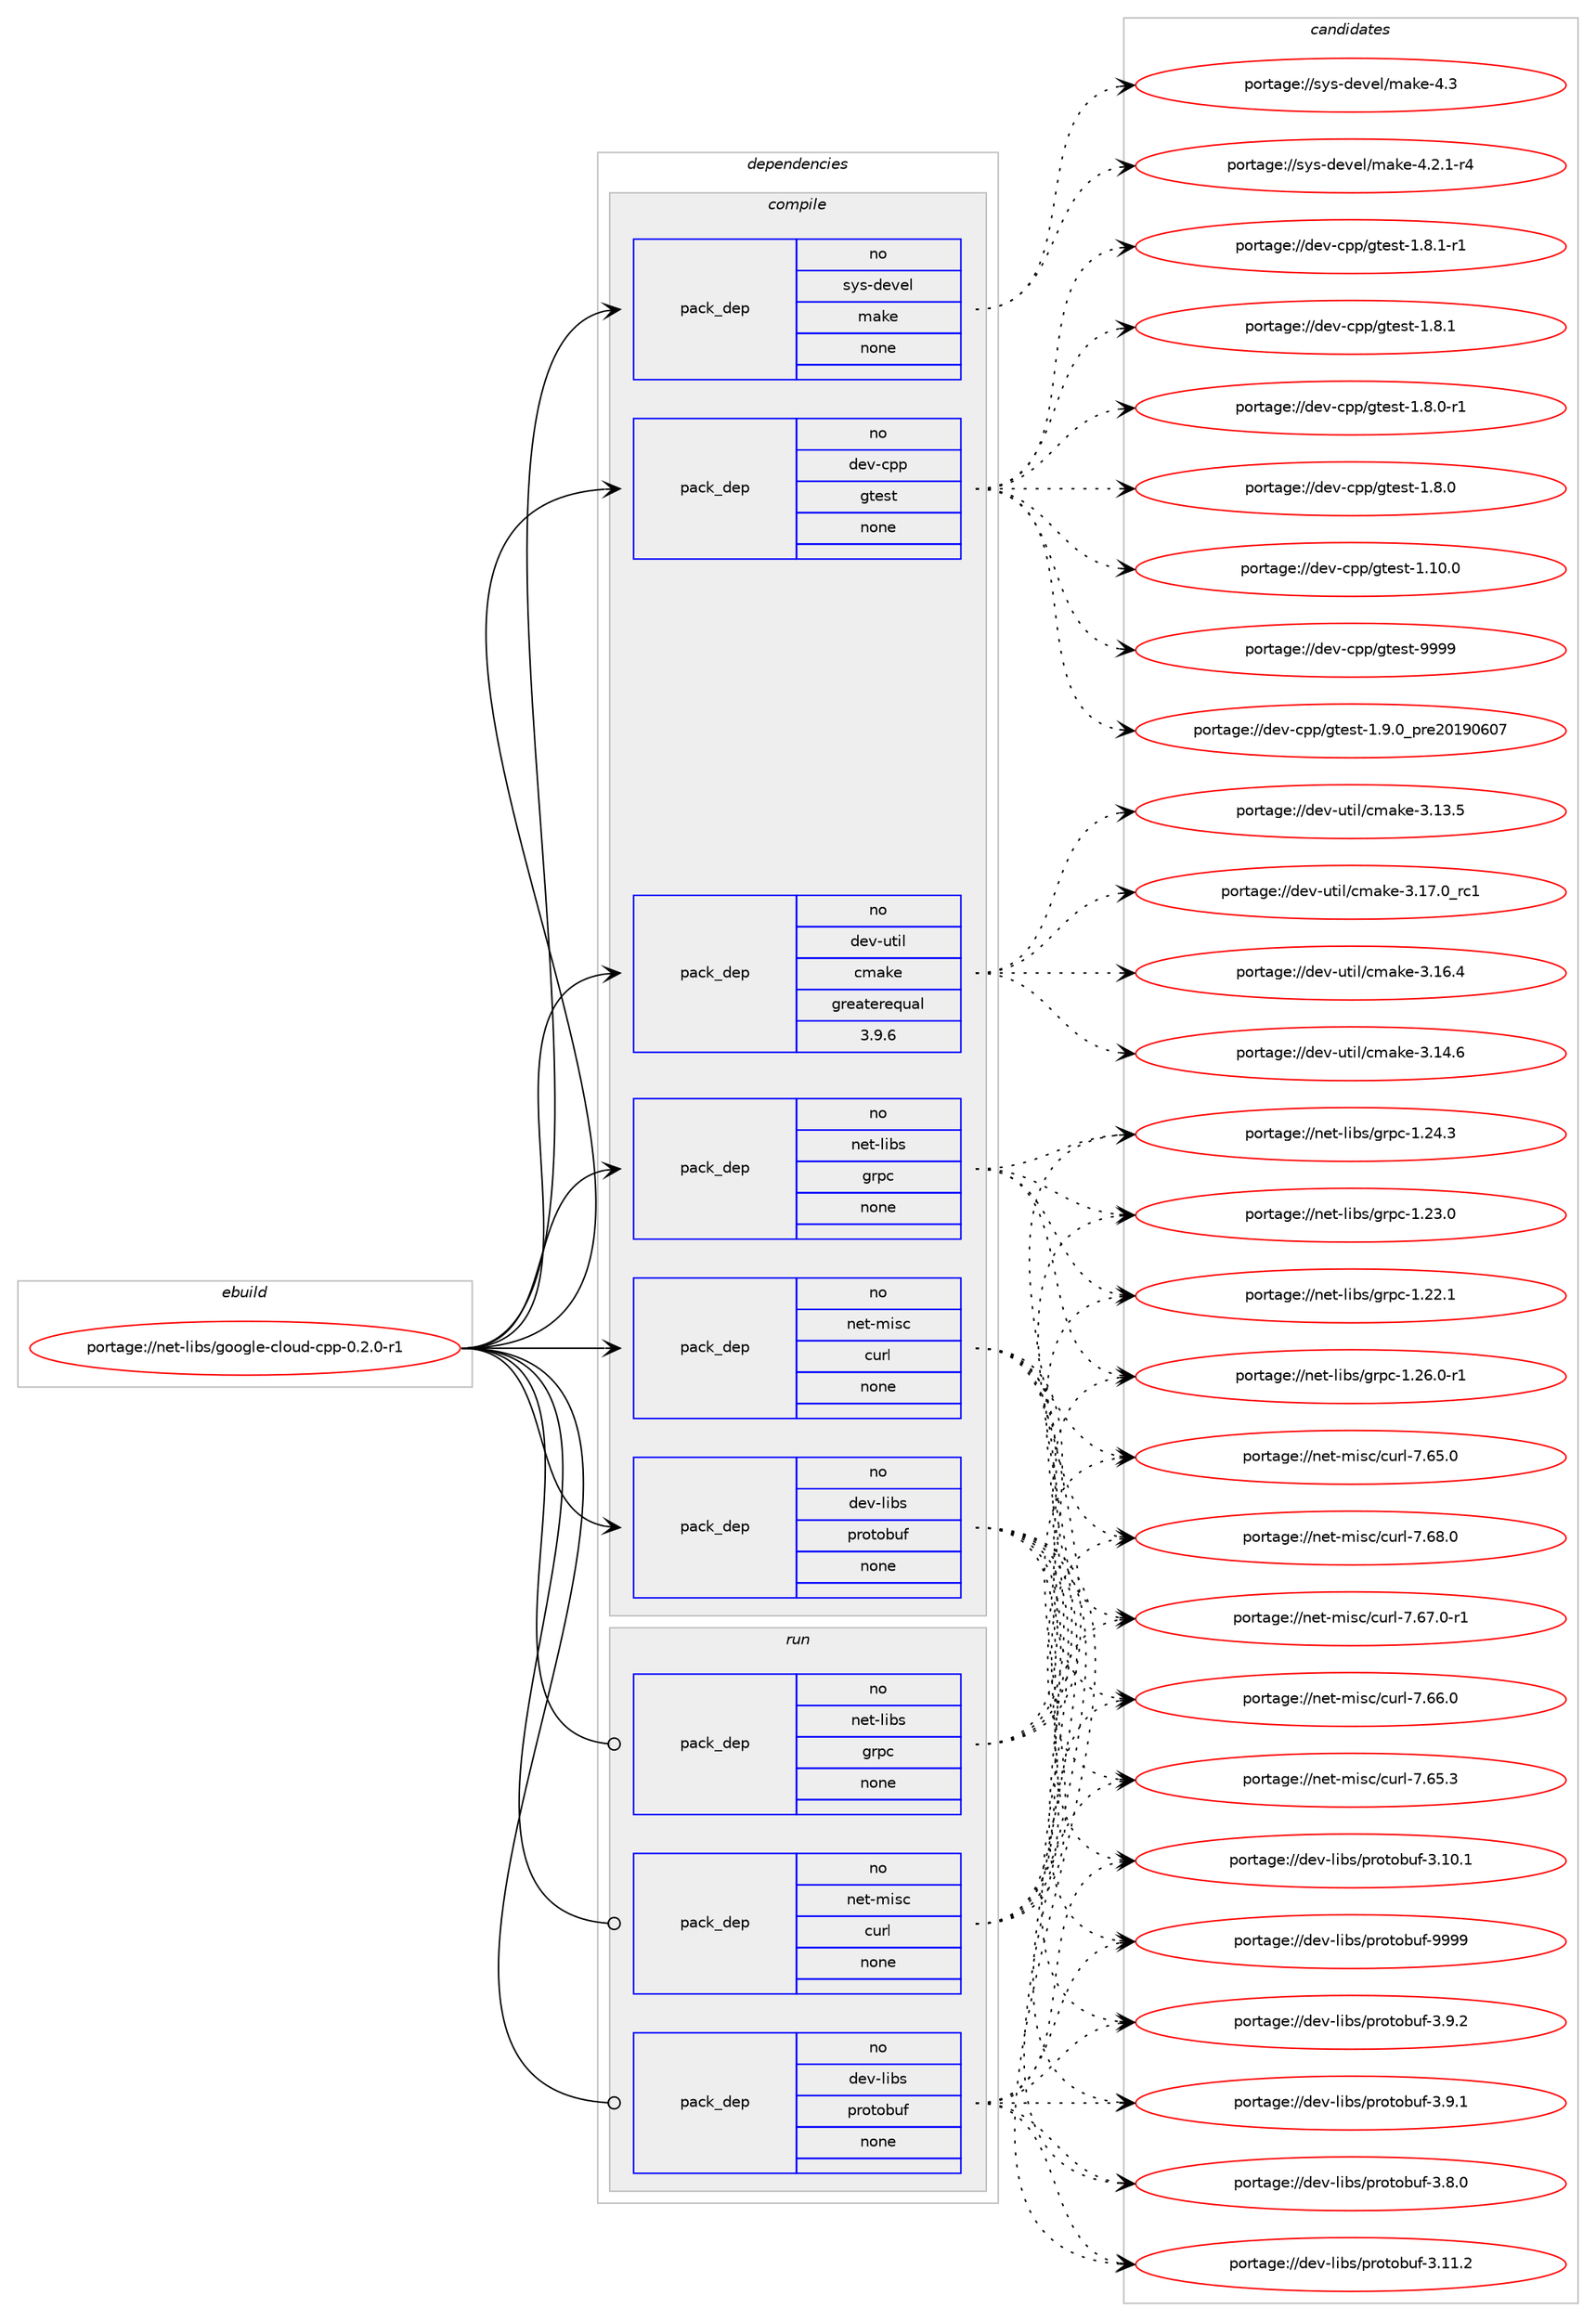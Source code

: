 digraph prolog {

# *************
# Graph options
# *************

newrank=true;
concentrate=true;
compound=true;
graph [rankdir=LR,fontname=Helvetica,fontsize=10,ranksep=1.5];#, ranksep=2.5, nodesep=0.2];
edge  [arrowhead=vee];
node  [fontname=Helvetica,fontsize=10];

# **********
# The ebuild
# **********

subgraph cluster_leftcol {
color=gray;
rank=same;
label=<<i>ebuild</i>>;
id [label="portage://net-libs/google-cloud-cpp-0.2.0-r1", color=red, width=4, href="../net-libs/google-cloud-cpp-0.2.0-r1.svg"];
}

# ****************
# The dependencies
# ****************

subgraph cluster_midcol {
color=gray;
label=<<i>dependencies</i>>;
subgraph cluster_compile {
fillcolor="#eeeeee";
style=filled;
label=<<i>compile</i>>;
subgraph pack62794 {
dependency81629 [label=<<TABLE BORDER="0" CELLBORDER="1" CELLSPACING="0" CELLPADDING="4" WIDTH="220"><TR><TD ROWSPAN="6" CELLPADDING="30">pack_dep</TD></TR><TR><TD WIDTH="110">no</TD></TR><TR><TD>dev-cpp</TD></TR><TR><TD>gtest</TD></TR><TR><TD>none</TD></TR><TR><TD></TD></TR></TABLE>>, shape=none, color=blue];
}
id:e -> dependency81629:w [weight=20,style="solid",arrowhead="vee"];
subgraph pack62795 {
dependency81630 [label=<<TABLE BORDER="0" CELLBORDER="1" CELLSPACING="0" CELLPADDING="4" WIDTH="220"><TR><TD ROWSPAN="6" CELLPADDING="30">pack_dep</TD></TR><TR><TD WIDTH="110">no</TD></TR><TR><TD>dev-libs</TD></TR><TR><TD>protobuf</TD></TR><TR><TD>none</TD></TR><TR><TD></TD></TR></TABLE>>, shape=none, color=blue];
}
id:e -> dependency81630:w [weight=20,style="solid",arrowhead="vee"];
subgraph pack62796 {
dependency81631 [label=<<TABLE BORDER="0" CELLBORDER="1" CELLSPACING="0" CELLPADDING="4" WIDTH="220"><TR><TD ROWSPAN="6" CELLPADDING="30">pack_dep</TD></TR><TR><TD WIDTH="110">no</TD></TR><TR><TD>dev-util</TD></TR><TR><TD>cmake</TD></TR><TR><TD>greaterequal</TD></TR><TR><TD>3.9.6</TD></TR></TABLE>>, shape=none, color=blue];
}
id:e -> dependency81631:w [weight=20,style="solid",arrowhead="vee"];
subgraph pack62797 {
dependency81632 [label=<<TABLE BORDER="0" CELLBORDER="1" CELLSPACING="0" CELLPADDING="4" WIDTH="220"><TR><TD ROWSPAN="6" CELLPADDING="30">pack_dep</TD></TR><TR><TD WIDTH="110">no</TD></TR><TR><TD>net-libs</TD></TR><TR><TD>grpc</TD></TR><TR><TD>none</TD></TR><TR><TD></TD></TR></TABLE>>, shape=none, color=blue];
}
id:e -> dependency81632:w [weight=20,style="solid",arrowhead="vee"];
subgraph pack62798 {
dependency81633 [label=<<TABLE BORDER="0" CELLBORDER="1" CELLSPACING="0" CELLPADDING="4" WIDTH="220"><TR><TD ROWSPAN="6" CELLPADDING="30">pack_dep</TD></TR><TR><TD WIDTH="110">no</TD></TR><TR><TD>net-misc</TD></TR><TR><TD>curl</TD></TR><TR><TD>none</TD></TR><TR><TD></TD></TR></TABLE>>, shape=none, color=blue];
}
id:e -> dependency81633:w [weight=20,style="solid",arrowhead="vee"];
subgraph pack62799 {
dependency81634 [label=<<TABLE BORDER="0" CELLBORDER="1" CELLSPACING="0" CELLPADDING="4" WIDTH="220"><TR><TD ROWSPAN="6" CELLPADDING="30">pack_dep</TD></TR><TR><TD WIDTH="110">no</TD></TR><TR><TD>sys-devel</TD></TR><TR><TD>make</TD></TR><TR><TD>none</TD></TR><TR><TD></TD></TR></TABLE>>, shape=none, color=blue];
}
id:e -> dependency81634:w [weight=20,style="solid",arrowhead="vee"];
}
subgraph cluster_compileandrun {
fillcolor="#eeeeee";
style=filled;
label=<<i>compile and run</i>>;
}
subgraph cluster_run {
fillcolor="#eeeeee";
style=filled;
label=<<i>run</i>>;
subgraph pack62800 {
dependency81635 [label=<<TABLE BORDER="0" CELLBORDER="1" CELLSPACING="0" CELLPADDING="4" WIDTH="220"><TR><TD ROWSPAN="6" CELLPADDING="30">pack_dep</TD></TR><TR><TD WIDTH="110">no</TD></TR><TR><TD>dev-libs</TD></TR><TR><TD>protobuf</TD></TR><TR><TD>none</TD></TR><TR><TD></TD></TR></TABLE>>, shape=none, color=blue];
}
id:e -> dependency81635:w [weight=20,style="solid",arrowhead="odot"];
subgraph pack62801 {
dependency81636 [label=<<TABLE BORDER="0" CELLBORDER="1" CELLSPACING="0" CELLPADDING="4" WIDTH="220"><TR><TD ROWSPAN="6" CELLPADDING="30">pack_dep</TD></TR><TR><TD WIDTH="110">no</TD></TR><TR><TD>net-libs</TD></TR><TR><TD>grpc</TD></TR><TR><TD>none</TD></TR><TR><TD></TD></TR></TABLE>>, shape=none, color=blue];
}
id:e -> dependency81636:w [weight=20,style="solid",arrowhead="odot"];
subgraph pack62802 {
dependency81637 [label=<<TABLE BORDER="0" CELLBORDER="1" CELLSPACING="0" CELLPADDING="4" WIDTH="220"><TR><TD ROWSPAN="6" CELLPADDING="30">pack_dep</TD></TR><TR><TD WIDTH="110">no</TD></TR><TR><TD>net-misc</TD></TR><TR><TD>curl</TD></TR><TR><TD>none</TD></TR><TR><TD></TD></TR></TABLE>>, shape=none, color=blue];
}
id:e -> dependency81637:w [weight=20,style="solid",arrowhead="odot"];
}
}

# **************
# The candidates
# **************

subgraph cluster_choices {
rank=same;
color=gray;
label=<<i>candidates</i>>;

subgraph choice62794 {
color=black;
nodesep=1;
choice1001011184599112112471031161011151164557575757 [label="portage://dev-cpp/gtest-9999", color=red, width=4,href="../dev-cpp/gtest-9999.svg"];
choice100101118459911211247103116101115116454946574648951121141015048495748544855 [label="portage://dev-cpp/gtest-1.9.0_pre20190607", color=red, width=4,href="../dev-cpp/gtest-1.9.0_pre20190607.svg"];
choice1001011184599112112471031161011151164549465646494511449 [label="portage://dev-cpp/gtest-1.8.1-r1", color=red, width=4,href="../dev-cpp/gtest-1.8.1-r1.svg"];
choice100101118459911211247103116101115116454946564649 [label="portage://dev-cpp/gtest-1.8.1", color=red, width=4,href="../dev-cpp/gtest-1.8.1.svg"];
choice1001011184599112112471031161011151164549465646484511449 [label="portage://dev-cpp/gtest-1.8.0-r1", color=red, width=4,href="../dev-cpp/gtest-1.8.0-r1.svg"];
choice100101118459911211247103116101115116454946564648 [label="portage://dev-cpp/gtest-1.8.0", color=red, width=4,href="../dev-cpp/gtest-1.8.0.svg"];
choice10010111845991121124710311610111511645494649484648 [label="portage://dev-cpp/gtest-1.10.0", color=red, width=4,href="../dev-cpp/gtest-1.10.0.svg"];
dependency81629:e -> choice1001011184599112112471031161011151164557575757:w [style=dotted,weight="100"];
dependency81629:e -> choice100101118459911211247103116101115116454946574648951121141015048495748544855:w [style=dotted,weight="100"];
dependency81629:e -> choice1001011184599112112471031161011151164549465646494511449:w [style=dotted,weight="100"];
dependency81629:e -> choice100101118459911211247103116101115116454946564649:w [style=dotted,weight="100"];
dependency81629:e -> choice1001011184599112112471031161011151164549465646484511449:w [style=dotted,weight="100"];
dependency81629:e -> choice100101118459911211247103116101115116454946564648:w [style=dotted,weight="100"];
dependency81629:e -> choice10010111845991121124710311610111511645494649484648:w [style=dotted,weight="100"];
}
subgraph choice62795 {
color=black;
nodesep=1;
choice100101118451081059811547112114111116111981171024557575757 [label="portage://dev-libs/protobuf-9999", color=red, width=4,href="../dev-libs/protobuf-9999.svg"];
choice10010111845108105981154711211411111611198117102455146574650 [label="portage://dev-libs/protobuf-3.9.2", color=red, width=4,href="../dev-libs/protobuf-3.9.2.svg"];
choice10010111845108105981154711211411111611198117102455146574649 [label="portage://dev-libs/protobuf-3.9.1", color=red, width=4,href="../dev-libs/protobuf-3.9.1.svg"];
choice10010111845108105981154711211411111611198117102455146564648 [label="portage://dev-libs/protobuf-3.8.0", color=red, width=4,href="../dev-libs/protobuf-3.8.0.svg"];
choice1001011184510810598115471121141111161119811710245514649494650 [label="portage://dev-libs/protobuf-3.11.2", color=red, width=4,href="../dev-libs/protobuf-3.11.2.svg"];
choice1001011184510810598115471121141111161119811710245514649484649 [label="portage://dev-libs/protobuf-3.10.1", color=red, width=4,href="../dev-libs/protobuf-3.10.1.svg"];
dependency81630:e -> choice100101118451081059811547112114111116111981171024557575757:w [style=dotted,weight="100"];
dependency81630:e -> choice10010111845108105981154711211411111611198117102455146574650:w [style=dotted,weight="100"];
dependency81630:e -> choice10010111845108105981154711211411111611198117102455146574649:w [style=dotted,weight="100"];
dependency81630:e -> choice10010111845108105981154711211411111611198117102455146564648:w [style=dotted,weight="100"];
dependency81630:e -> choice1001011184510810598115471121141111161119811710245514649494650:w [style=dotted,weight="100"];
dependency81630:e -> choice1001011184510810598115471121141111161119811710245514649484649:w [style=dotted,weight="100"];
}
subgraph choice62796 {
color=black;
nodesep=1;
choice1001011184511711610510847991099710710145514649554648951149949 [label="portage://dev-util/cmake-3.17.0_rc1", color=red, width=4,href="../dev-util/cmake-3.17.0_rc1.svg"];
choice1001011184511711610510847991099710710145514649544652 [label="portage://dev-util/cmake-3.16.4", color=red, width=4,href="../dev-util/cmake-3.16.4.svg"];
choice1001011184511711610510847991099710710145514649524654 [label="portage://dev-util/cmake-3.14.6", color=red, width=4,href="../dev-util/cmake-3.14.6.svg"];
choice1001011184511711610510847991099710710145514649514653 [label="portage://dev-util/cmake-3.13.5", color=red, width=4,href="../dev-util/cmake-3.13.5.svg"];
dependency81631:e -> choice1001011184511711610510847991099710710145514649554648951149949:w [style=dotted,weight="100"];
dependency81631:e -> choice1001011184511711610510847991099710710145514649544652:w [style=dotted,weight="100"];
dependency81631:e -> choice1001011184511711610510847991099710710145514649524654:w [style=dotted,weight="100"];
dependency81631:e -> choice1001011184511711610510847991099710710145514649514653:w [style=dotted,weight="100"];
}
subgraph choice62797 {
color=black;
nodesep=1;
choice11010111645108105981154710311411299454946505446484511449 [label="portage://net-libs/grpc-1.26.0-r1", color=red, width=4,href="../net-libs/grpc-1.26.0-r1.svg"];
choice1101011164510810598115471031141129945494650524651 [label="portage://net-libs/grpc-1.24.3", color=red, width=4,href="../net-libs/grpc-1.24.3.svg"];
choice1101011164510810598115471031141129945494650514648 [label="portage://net-libs/grpc-1.23.0", color=red, width=4,href="../net-libs/grpc-1.23.0.svg"];
choice1101011164510810598115471031141129945494650504649 [label="portage://net-libs/grpc-1.22.1", color=red, width=4,href="../net-libs/grpc-1.22.1.svg"];
dependency81632:e -> choice11010111645108105981154710311411299454946505446484511449:w [style=dotted,weight="100"];
dependency81632:e -> choice1101011164510810598115471031141129945494650524651:w [style=dotted,weight="100"];
dependency81632:e -> choice1101011164510810598115471031141129945494650514648:w [style=dotted,weight="100"];
dependency81632:e -> choice1101011164510810598115471031141129945494650504649:w [style=dotted,weight="100"];
}
subgraph choice62798 {
color=black;
nodesep=1;
choice1101011164510910511599479911711410845554654564648 [label="portage://net-misc/curl-7.68.0", color=red, width=4,href="../net-misc/curl-7.68.0.svg"];
choice11010111645109105115994799117114108455546545546484511449 [label="portage://net-misc/curl-7.67.0-r1", color=red, width=4,href="../net-misc/curl-7.67.0-r1.svg"];
choice1101011164510910511599479911711410845554654544648 [label="portage://net-misc/curl-7.66.0", color=red, width=4,href="../net-misc/curl-7.66.0.svg"];
choice1101011164510910511599479911711410845554654534651 [label="portage://net-misc/curl-7.65.3", color=red, width=4,href="../net-misc/curl-7.65.3.svg"];
choice1101011164510910511599479911711410845554654534648 [label="portage://net-misc/curl-7.65.0", color=red, width=4,href="../net-misc/curl-7.65.0.svg"];
dependency81633:e -> choice1101011164510910511599479911711410845554654564648:w [style=dotted,weight="100"];
dependency81633:e -> choice11010111645109105115994799117114108455546545546484511449:w [style=dotted,weight="100"];
dependency81633:e -> choice1101011164510910511599479911711410845554654544648:w [style=dotted,weight="100"];
dependency81633:e -> choice1101011164510910511599479911711410845554654534651:w [style=dotted,weight="100"];
dependency81633:e -> choice1101011164510910511599479911711410845554654534648:w [style=dotted,weight="100"];
}
subgraph choice62799 {
color=black;
nodesep=1;
choice11512111545100101118101108471099710710145524651 [label="portage://sys-devel/make-4.3", color=red, width=4,href="../sys-devel/make-4.3.svg"];
choice1151211154510010111810110847109971071014552465046494511452 [label="portage://sys-devel/make-4.2.1-r4", color=red, width=4,href="../sys-devel/make-4.2.1-r4.svg"];
dependency81634:e -> choice11512111545100101118101108471099710710145524651:w [style=dotted,weight="100"];
dependency81634:e -> choice1151211154510010111810110847109971071014552465046494511452:w [style=dotted,weight="100"];
}
subgraph choice62800 {
color=black;
nodesep=1;
choice100101118451081059811547112114111116111981171024557575757 [label="portage://dev-libs/protobuf-9999", color=red, width=4,href="../dev-libs/protobuf-9999.svg"];
choice10010111845108105981154711211411111611198117102455146574650 [label="portage://dev-libs/protobuf-3.9.2", color=red, width=4,href="../dev-libs/protobuf-3.9.2.svg"];
choice10010111845108105981154711211411111611198117102455146574649 [label="portage://dev-libs/protobuf-3.9.1", color=red, width=4,href="../dev-libs/protobuf-3.9.1.svg"];
choice10010111845108105981154711211411111611198117102455146564648 [label="portage://dev-libs/protobuf-3.8.0", color=red, width=4,href="../dev-libs/protobuf-3.8.0.svg"];
choice1001011184510810598115471121141111161119811710245514649494650 [label="portage://dev-libs/protobuf-3.11.2", color=red, width=4,href="../dev-libs/protobuf-3.11.2.svg"];
choice1001011184510810598115471121141111161119811710245514649484649 [label="portage://dev-libs/protobuf-3.10.1", color=red, width=4,href="../dev-libs/protobuf-3.10.1.svg"];
dependency81635:e -> choice100101118451081059811547112114111116111981171024557575757:w [style=dotted,weight="100"];
dependency81635:e -> choice10010111845108105981154711211411111611198117102455146574650:w [style=dotted,weight="100"];
dependency81635:e -> choice10010111845108105981154711211411111611198117102455146574649:w [style=dotted,weight="100"];
dependency81635:e -> choice10010111845108105981154711211411111611198117102455146564648:w [style=dotted,weight="100"];
dependency81635:e -> choice1001011184510810598115471121141111161119811710245514649494650:w [style=dotted,weight="100"];
dependency81635:e -> choice1001011184510810598115471121141111161119811710245514649484649:w [style=dotted,weight="100"];
}
subgraph choice62801 {
color=black;
nodesep=1;
choice11010111645108105981154710311411299454946505446484511449 [label="portage://net-libs/grpc-1.26.0-r1", color=red, width=4,href="../net-libs/grpc-1.26.0-r1.svg"];
choice1101011164510810598115471031141129945494650524651 [label="portage://net-libs/grpc-1.24.3", color=red, width=4,href="../net-libs/grpc-1.24.3.svg"];
choice1101011164510810598115471031141129945494650514648 [label="portage://net-libs/grpc-1.23.0", color=red, width=4,href="../net-libs/grpc-1.23.0.svg"];
choice1101011164510810598115471031141129945494650504649 [label="portage://net-libs/grpc-1.22.1", color=red, width=4,href="../net-libs/grpc-1.22.1.svg"];
dependency81636:e -> choice11010111645108105981154710311411299454946505446484511449:w [style=dotted,weight="100"];
dependency81636:e -> choice1101011164510810598115471031141129945494650524651:w [style=dotted,weight="100"];
dependency81636:e -> choice1101011164510810598115471031141129945494650514648:w [style=dotted,weight="100"];
dependency81636:e -> choice1101011164510810598115471031141129945494650504649:w [style=dotted,weight="100"];
}
subgraph choice62802 {
color=black;
nodesep=1;
choice1101011164510910511599479911711410845554654564648 [label="portage://net-misc/curl-7.68.0", color=red, width=4,href="../net-misc/curl-7.68.0.svg"];
choice11010111645109105115994799117114108455546545546484511449 [label="portage://net-misc/curl-7.67.0-r1", color=red, width=4,href="../net-misc/curl-7.67.0-r1.svg"];
choice1101011164510910511599479911711410845554654544648 [label="portage://net-misc/curl-7.66.0", color=red, width=4,href="../net-misc/curl-7.66.0.svg"];
choice1101011164510910511599479911711410845554654534651 [label="portage://net-misc/curl-7.65.3", color=red, width=4,href="../net-misc/curl-7.65.3.svg"];
choice1101011164510910511599479911711410845554654534648 [label="portage://net-misc/curl-7.65.0", color=red, width=4,href="../net-misc/curl-7.65.0.svg"];
dependency81637:e -> choice1101011164510910511599479911711410845554654564648:w [style=dotted,weight="100"];
dependency81637:e -> choice11010111645109105115994799117114108455546545546484511449:w [style=dotted,weight="100"];
dependency81637:e -> choice1101011164510910511599479911711410845554654544648:w [style=dotted,weight="100"];
dependency81637:e -> choice1101011164510910511599479911711410845554654534651:w [style=dotted,weight="100"];
dependency81637:e -> choice1101011164510910511599479911711410845554654534648:w [style=dotted,weight="100"];
}
}

}
